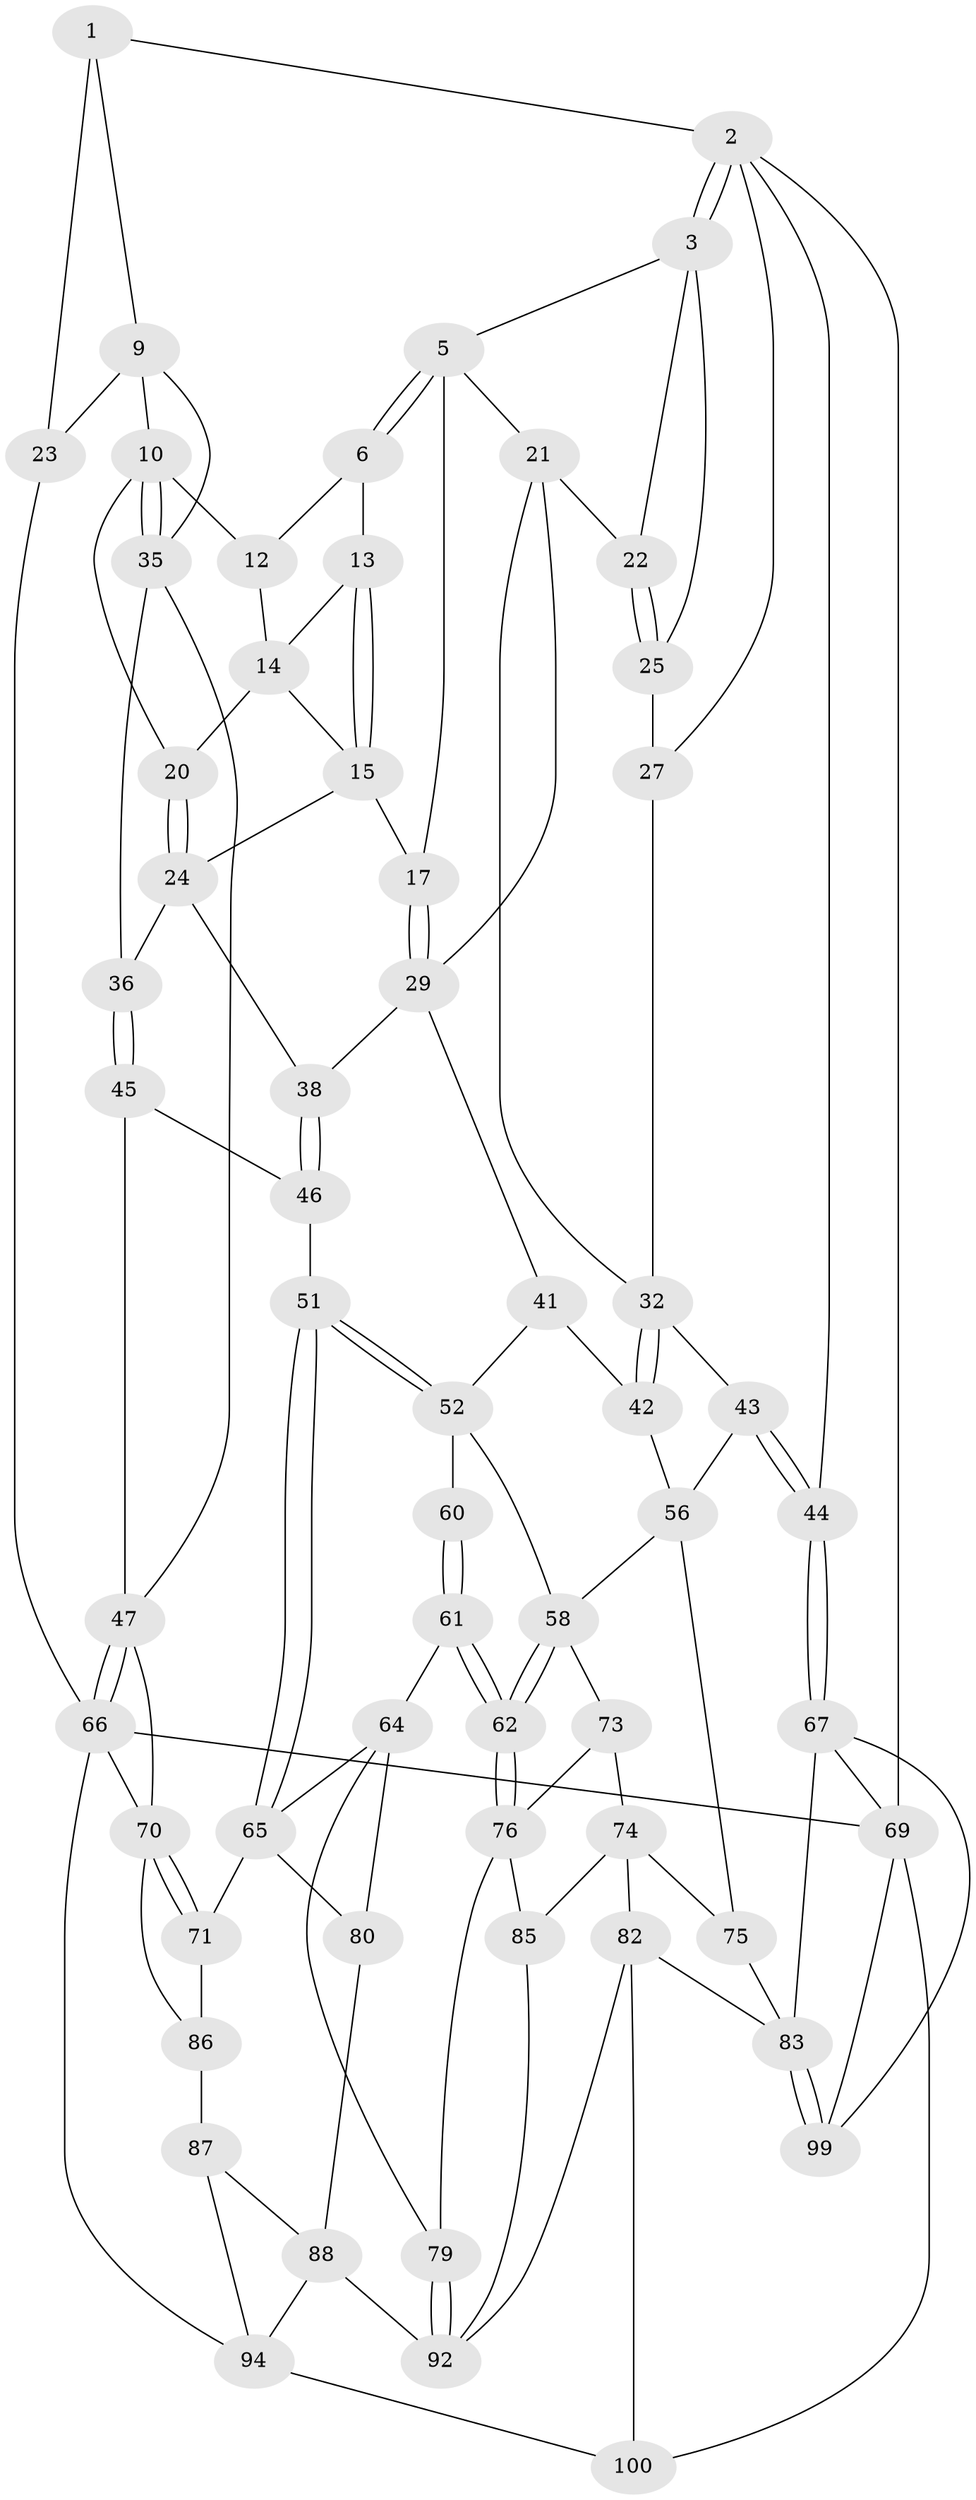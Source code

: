 // original degree distribution, {3: 0.019801980198019802, 5: 0.5346534653465347, 4: 0.2376237623762376, 6: 0.2079207920792079}
// Generated by graph-tools (version 1.1) at 2025/38/02/21/25 10:38:57]
// undirected, 61 vertices, 129 edges
graph export_dot {
graph [start="1"]
  node [color=gray90,style=filled];
  1 [pos="+0.8408969398833884+0",super="+8"];
  2 [pos="+0+0",super="+28"];
  3 [pos="+0+0",super="+4"];
  5 [pos="+0.39234754117419607+0",super="+18"];
  6 [pos="+0.5188350297152153+0",super="+7"];
  9 [pos="+0.8804255621831986+0.13070804647474216",super="+31"];
  10 [pos="+0.8041371589206877+0.16788770541356252",super="+11"];
  12 [pos="+0.7707863899680681+0"];
  13 [pos="+0.5756731745405653+0"];
  14 [pos="+0.6617304107594738+0.06280004477572074",super="+19"];
  15 [pos="+0.5902831530360123+0.14585001625509025",super="+16"];
  17 [pos="+0.4344720436182907+0.1862426073775898"];
  20 [pos="+0.7082306699639521+0.11563269107251402"];
  21 [pos="+0.21536628897848334+0.14186797558034533",super="+30"];
  22 [pos="+0.17726981326083446+0.148121749069458"];
  23 [pos="+1+0.10571266068643076"];
  24 [pos="+0.6362211967330756+0.22990883218634306",super="+37"];
  25 [pos="+0.16394897735854494+0.16229702079970457",super="+26"];
  27 [pos="+0.027915700180205172+0.22841327604129866",super="+34"];
  29 [pos="+0.4305355584365077+0.20323444614081546",super="+39"];
  32 [pos="+0.17346469822169233+0.33209802765548163",super="+33"];
  35 [pos="+0.7940288865423547+0.25294190087245594",super="+40"];
  36 [pos="+0.7638783258356324+0.284792247060923"];
  38 [pos="+0.52769495592796+0.334688813127066"];
  41 [pos="+0.37137321313099203+0.40629756286291874",super="+54"];
  42 [pos="+0.18717105658619365+0.3460169368203246",super="+55"];
  43 [pos="+0+0.5524965531121068"];
  44 [pos="+0+0.5589825846116602"];
  45 [pos="+0.7626032544633108+0.2901759306131114",super="+49"];
  46 [pos="+0.6551046963764782+0.4880780711806397",super="+50"];
  47 [pos="+1+0.613268591103856",super="+48"];
  51 [pos="+0.6304274177820289+0.5329737873012469"];
  52 [pos="+0.39589683256968067+0.5084405054846484",super="+53"];
  56 [pos="+0.190843920360329+0.5361440753718294",super="+57"];
  58 [pos="+0.3052216843718708+0.6405547912860989",super="+59"];
  60 [pos="+0.4290646261377376+0.606105973795056"];
  61 [pos="+0.4039749929255731+0.6843825430692658",super="+63"];
  62 [pos="+0.3609559994374+0.7275546154862086"];
  64 [pos="+0.5281847944079199+0.6532935943633524",super="+78"];
  65 [pos="+0.6156382509525526+0.5940596214763649",super="+72"];
  66 [pos="+1+1",super="+96"];
  67 [pos="+0+0.6959759387626309",super="+68"];
  69 [pos="+0+1",super="+101"];
  70 [pos="+0.8980998639698221+0.7110702508043232",super="+89"];
  71 [pos="+0.735326512208038+0.7394231935494988"];
  73 [pos="+0.18886590197972702+0.6818747629545626"];
  74 [pos="+0.16381176126359728+0.6942453136411779",super="+81"];
  75 [pos="+0.11654914861889823+0.6856052621112609"];
  76 [pos="+0.3638845256308715+0.7721397003183371",super="+77"];
  79 [pos="+0.47598843235942817+0.8049802760254869"];
  80 [pos="+0.6059048675893395+0.7604763248404328"];
  82 [pos="+0.16014833991554195+0.8790046151859552",super="+98"];
  83 [pos="+0.12575629520859666+0.8811305434113393",super="+84"];
  85 [pos="+0.3178303086595404+0.8148316711899358"];
  86 [pos="+0.7281606356750323+0.7569193713179804",super="+90"];
  87 [pos="+0.6890823234049599+0.8083435590229302",super="+93"];
  88 [pos="+0.6135564523528645+0.7733676392394319",super="+91"];
  92 [pos="+0.49532680809711893+0.85119726685787",super="+95"];
  94 [pos="+0.6136069426897567+0.9398879099226441",super="+97"];
  99 [pos="+0.10653020773487268+0.9050832904780814"];
  100 [pos="+0.34826466436060227+1"];
  1 -- 2;
  1 -- 23 [weight=2];
  1 -- 9;
  2 -- 3;
  2 -- 3;
  2 -- 69;
  2 -- 27;
  2 -- 44;
  3 -- 25;
  3 -- 5;
  3 -- 22;
  5 -- 6;
  5 -- 6;
  5 -- 17;
  5 -- 21;
  6 -- 13;
  6 -- 12;
  9 -- 10;
  9 -- 23;
  9 -- 35;
  10 -- 35;
  10 -- 35;
  10 -- 12;
  10 -- 20;
  12 -- 14;
  13 -- 14;
  13 -- 15;
  13 -- 15;
  14 -- 20;
  14 -- 15;
  15 -- 24;
  15 -- 17;
  17 -- 29;
  17 -- 29;
  20 -- 24;
  20 -- 24;
  21 -- 22;
  21 -- 32;
  21 -- 29;
  22 -- 25;
  22 -- 25;
  23 -- 66;
  24 -- 36;
  24 -- 38;
  25 -- 27 [weight=2];
  27 -- 32;
  29 -- 41;
  29 -- 38;
  32 -- 42;
  32 -- 42;
  32 -- 43;
  35 -- 36;
  35 -- 47;
  36 -- 45;
  36 -- 45;
  38 -- 46;
  38 -- 46;
  41 -- 42 [weight=2];
  41 -- 52;
  42 -- 56;
  43 -- 44;
  43 -- 44;
  43 -- 56;
  44 -- 67;
  44 -- 67;
  45 -- 46 [weight=2];
  45 -- 47;
  46 -- 51;
  47 -- 66;
  47 -- 66;
  47 -- 70;
  51 -- 52;
  51 -- 52;
  51 -- 65;
  51 -- 65;
  52 -- 60;
  52 -- 58;
  56 -- 58;
  56 -- 75;
  58 -- 62;
  58 -- 62;
  58 -- 73;
  60 -- 61 [weight=2];
  60 -- 61;
  61 -- 62;
  61 -- 62;
  61 -- 64;
  62 -- 76;
  62 -- 76;
  64 -- 65;
  64 -- 80;
  64 -- 79;
  65 -- 80;
  65 -- 71;
  66 -- 69;
  66 -- 70;
  66 -- 94;
  67 -- 99;
  67 -- 69;
  67 -- 83;
  69 -- 99;
  69 -- 100;
  70 -- 71;
  70 -- 71;
  70 -- 86;
  71 -- 86;
  73 -- 74;
  73 -- 76;
  74 -- 75;
  74 -- 85;
  74 -- 82;
  75 -- 83;
  76 -- 79;
  76 -- 85;
  79 -- 92;
  79 -- 92;
  80 -- 88;
  82 -- 83;
  82 -- 100;
  82 -- 92;
  83 -- 99;
  83 -- 99;
  85 -- 92;
  86 -- 87 [weight=2];
  87 -- 88;
  87 -- 94;
  88 -- 92;
  88 -- 94;
  94 -- 100;
}
